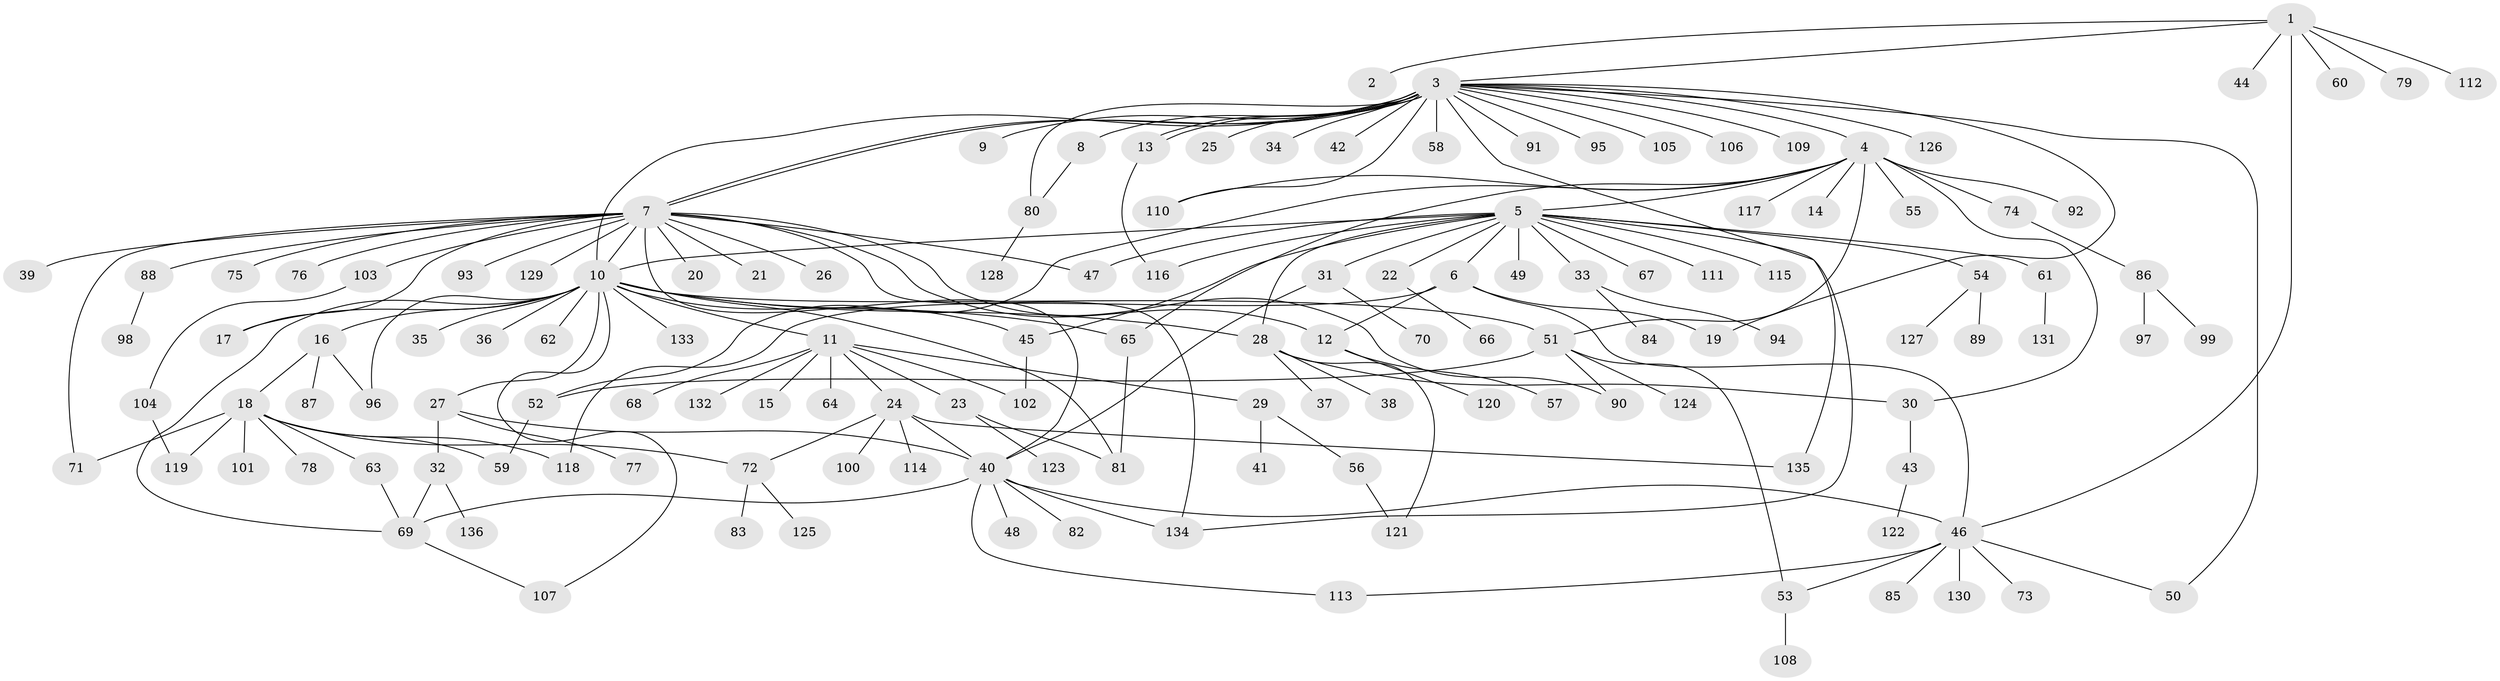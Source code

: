 // Generated by graph-tools (version 1.1) at 2025/01/03/09/25 03:01:41]
// undirected, 136 vertices, 178 edges
graph export_dot {
graph [start="1"]
  node [color=gray90,style=filled];
  1;
  2;
  3;
  4;
  5;
  6;
  7;
  8;
  9;
  10;
  11;
  12;
  13;
  14;
  15;
  16;
  17;
  18;
  19;
  20;
  21;
  22;
  23;
  24;
  25;
  26;
  27;
  28;
  29;
  30;
  31;
  32;
  33;
  34;
  35;
  36;
  37;
  38;
  39;
  40;
  41;
  42;
  43;
  44;
  45;
  46;
  47;
  48;
  49;
  50;
  51;
  52;
  53;
  54;
  55;
  56;
  57;
  58;
  59;
  60;
  61;
  62;
  63;
  64;
  65;
  66;
  67;
  68;
  69;
  70;
  71;
  72;
  73;
  74;
  75;
  76;
  77;
  78;
  79;
  80;
  81;
  82;
  83;
  84;
  85;
  86;
  87;
  88;
  89;
  90;
  91;
  92;
  93;
  94;
  95;
  96;
  97;
  98;
  99;
  100;
  101;
  102;
  103;
  104;
  105;
  106;
  107;
  108;
  109;
  110;
  111;
  112;
  113;
  114;
  115;
  116;
  117;
  118;
  119;
  120;
  121;
  122;
  123;
  124;
  125;
  126;
  127;
  128;
  129;
  130;
  131;
  132;
  133;
  134;
  135;
  136;
  1 -- 2;
  1 -- 3;
  1 -- 44;
  1 -- 46;
  1 -- 60;
  1 -- 79;
  1 -- 112;
  3 -- 4;
  3 -- 7;
  3 -- 7;
  3 -- 8;
  3 -- 9;
  3 -- 10;
  3 -- 13;
  3 -- 13;
  3 -- 19;
  3 -- 25;
  3 -- 34;
  3 -- 42;
  3 -- 50;
  3 -- 58;
  3 -- 80;
  3 -- 91;
  3 -- 95;
  3 -- 105;
  3 -- 106;
  3 -- 109;
  3 -- 110;
  3 -- 126;
  3 -- 135;
  4 -- 5;
  4 -- 14;
  4 -- 30;
  4 -- 51;
  4 -- 52;
  4 -- 55;
  4 -- 65;
  4 -- 74;
  4 -- 92;
  4 -- 110;
  4 -- 117;
  5 -- 6;
  5 -- 10;
  5 -- 22;
  5 -- 28;
  5 -- 31;
  5 -- 33;
  5 -- 45;
  5 -- 47;
  5 -- 49;
  5 -- 54;
  5 -- 61;
  5 -- 67;
  5 -- 111;
  5 -- 115;
  5 -- 116;
  5 -- 134;
  6 -- 12;
  6 -- 19;
  6 -- 46;
  6 -- 118;
  7 -- 10;
  7 -- 12;
  7 -- 17;
  7 -- 20;
  7 -- 21;
  7 -- 26;
  7 -- 39;
  7 -- 40;
  7 -- 47;
  7 -- 71;
  7 -- 75;
  7 -- 76;
  7 -- 88;
  7 -- 90;
  7 -- 93;
  7 -- 103;
  7 -- 129;
  7 -- 134;
  8 -- 80;
  10 -- 11;
  10 -- 16;
  10 -- 17;
  10 -- 27;
  10 -- 28;
  10 -- 35;
  10 -- 36;
  10 -- 45;
  10 -- 51;
  10 -- 62;
  10 -- 65;
  10 -- 69;
  10 -- 81;
  10 -- 96;
  10 -- 107;
  10 -- 133;
  11 -- 15;
  11 -- 23;
  11 -- 24;
  11 -- 29;
  11 -- 64;
  11 -- 68;
  11 -- 102;
  11 -- 132;
  12 -- 57;
  12 -- 120;
  13 -- 116;
  16 -- 18;
  16 -- 87;
  16 -- 96;
  18 -- 59;
  18 -- 63;
  18 -- 71;
  18 -- 72;
  18 -- 78;
  18 -- 101;
  18 -- 118;
  18 -- 119;
  22 -- 66;
  23 -- 81;
  23 -- 123;
  24 -- 40;
  24 -- 72;
  24 -- 100;
  24 -- 114;
  24 -- 135;
  27 -- 32;
  27 -- 40;
  27 -- 77;
  28 -- 30;
  28 -- 37;
  28 -- 38;
  28 -- 121;
  29 -- 41;
  29 -- 56;
  30 -- 43;
  31 -- 40;
  31 -- 70;
  32 -- 69;
  32 -- 136;
  33 -- 84;
  33 -- 94;
  40 -- 46;
  40 -- 48;
  40 -- 69;
  40 -- 82;
  40 -- 113;
  40 -- 134;
  43 -- 122;
  45 -- 102;
  46 -- 50;
  46 -- 53;
  46 -- 73;
  46 -- 85;
  46 -- 113;
  46 -- 130;
  51 -- 52;
  51 -- 53;
  51 -- 90;
  51 -- 124;
  52 -- 59;
  53 -- 108;
  54 -- 89;
  54 -- 127;
  56 -- 121;
  61 -- 131;
  63 -- 69;
  65 -- 81;
  69 -- 107;
  72 -- 83;
  72 -- 125;
  74 -- 86;
  80 -- 128;
  86 -- 97;
  86 -- 99;
  88 -- 98;
  103 -- 104;
  104 -- 119;
}
